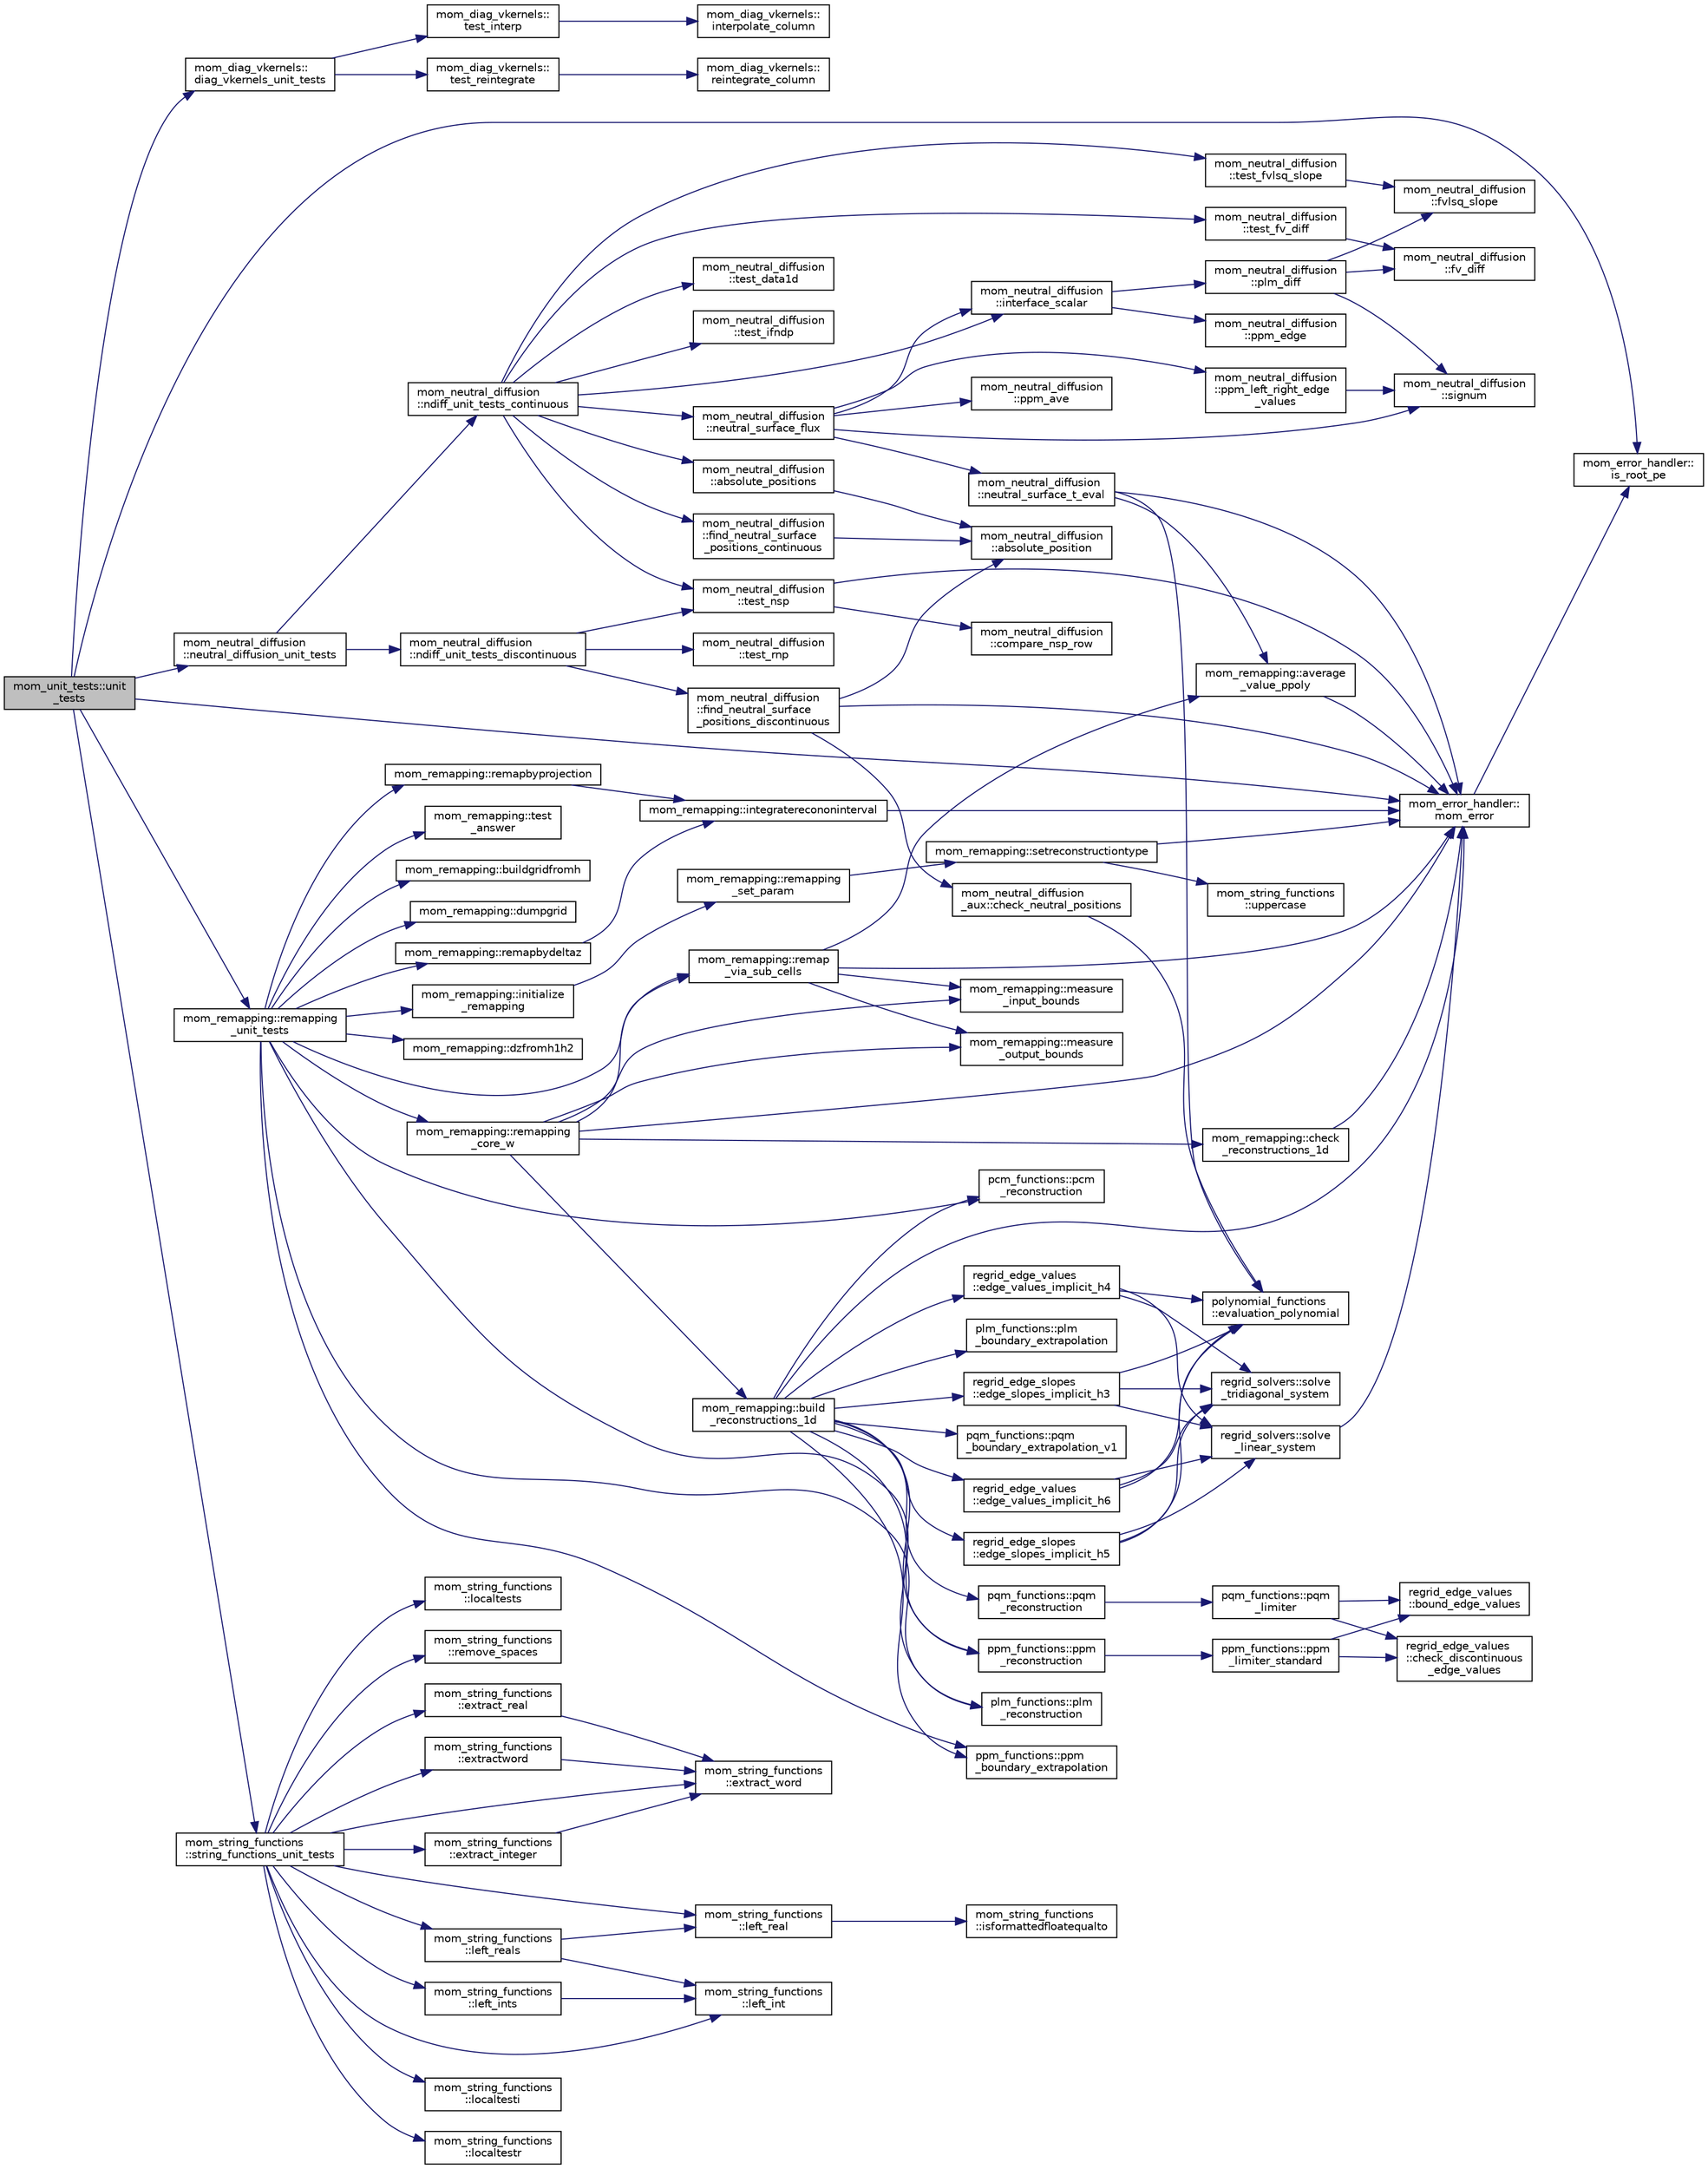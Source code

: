digraph "mom_unit_tests::unit_tests"
{
 // INTERACTIVE_SVG=YES
 // LATEX_PDF_SIZE
  edge [fontname="Helvetica",fontsize="10",labelfontname="Helvetica",labelfontsize="10"];
  node [fontname="Helvetica",fontsize="10",shape=record];
  rankdir="LR";
  Node1 [label="mom_unit_tests::unit\l_tests",height=0.2,width=0.4,color="black", fillcolor="grey75", style="filled", fontcolor="black",tooltip="Calls unit tests for other modules. Note that if a unit test returns true, a FATAL error is triggered..."];
  Node1 -> Node2 [color="midnightblue",fontsize="10",style="solid",fontname="Helvetica"];
  Node2 [label="mom_diag_vkernels::\ldiag_vkernels_unit_tests",height=0.2,width=0.4,color="black", fillcolor="white", style="filled",URL="$namespacemom__diag__vkernels.html#a6001aaa22610f7fd690106fc737775dd",tooltip="Returns true if any unit tests for module MOM_diag_vkernels fail."];
  Node2 -> Node3 [color="midnightblue",fontsize="10",style="solid",fontname="Helvetica"];
  Node3 [label="mom_diag_vkernels::\ltest_interp",height=0.2,width=0.4,color="black", fillcolor="white", style="filled",URL="$namespacemom__diag__vkernels.html#abeef457cda28b20c03a89ad402bcd434",tooltip="Returns true if a test of interpolate_column() produces the wrong answer."];
  Node3 -> Node4 [color="midnightblue",fontsize="10",style="solid",fontname="Helvetica"];
  Node4 [label="mom_diag_vkernels::\linterpolate_column",height=0.2,width=0.4,color="black", fillcolor="white", style="filled",URL="$namespacemom__diag__vkernels.html#a4f42f472a725a147f8d97a68b2028c5b",tooltip="Linearly interpolate interface data, u_src, from grid h_src to a grid h_dest."];
  Node2 -> Node5 [color="midnightblue",fontsize="10",style="solid",fontname="Helvetica"];
  Node5 [label="mom_diag_vkernels::\ltest_reintegrate",height=0.2,width=0.4,color="black", fillcolor="white", style="filled",URL="$namespacemom__diag__vkernels.html#aac7aad5875fcf17273b211c90ac0cbee",tooltip="Returns true if a test of reintegrate_column() produces the wrong answer."];
  Node5 -> Node6 [color="midnightblue",fontsize="10",style="solid",fontname="Helvetica"];
  Node6 [label="mom_diag_vkernels::\lreintegrate_column",height=0.2,width=0.4,color="black", fillcolor="white", style="filled",URL="$namespacemom__diag__vkernels.html#a89369e4bf4b7795f6e384762d11f0d23",tooltip="Conservatively calculate integrated data, uh_dest, on grid h_dest, from layer-integrated data,..."];
  Node1 -> Node7 [color="midnightblue",fontsize="10",style="solid",fontname="Helvetica"];
  Node7 [label="mom_error_handler::\lis_root_pe",height=0.2,width=0.4,color="black", fillcolor="white", style="filled",URL="$namespacemom__error__handler.html#ad5f00a53059c72fe2332d1436c80ca71",tooltip="This returns .true. if the current PE is the root PE."];
  Node1 -> Node8 [color="midnightblue",fontsize="10",style="solid",fontname="Helvetica"];
  Node8 [label="mom_error_handler::\lmom_error",height=0.2,width=0.4,color="black", fillcolor="white", style="filled",URL="$namespacemom__error__handler.html#a460cfb79a06c29fc249952c2a3710d67",tooltip="This provides a convenient interface for writing an mpp_error message with run-time filter based on a..."];
  Node8 -> Node7 [color="midnightblue",fontsize="10",style="solid",fontname="Helvetica"];
  Node1 -> Node9 [color="midnightblue",fontsize="10",style="solid",fontname="Helvetica"];
  Node9 [label="mom_neutral_diffusion\l::neutral_diffusion_unit_tests",height=0.2,width=0.4,color="black", fillcolor="white", style="filled",URL="$namespacemom__neutral__diffusion.html#a6f91c93a6363fb39395796420f25fad2",tooltip="Returns true if unit tests of neutral_diffusion functions fail. Otherwise returns false."];
  Node9 -> Node10 [color="midnightblue",fontsize="10",style="solid",fontname="Helvetica"];
  Node10 [label="mom_neutral_diffusion\l::ndiff_unit_tests_continuous",height=0.2,width=0.4,color="black", fillcolor="white", style="filled",URL="$namespacemom__neutral__diffusion.html#a9aaf0988f76c9992d8f1db48ce23bf34",tooltip="Returns true if unit tests of neutral_diffusion functions fail. Otherwise returns false."];
  Node10 -> Node11 [color="midnightblue",fontsize="10",style="solid",fontname="Helvetica"];
  Node11 [label="mom_neutral_diffusion\l::absolute_positions",height=0.2,width=0.4,color="black", fillcolor="white", style="filled",URL="$namespacemom__neutral__diffusion.html#a515d1738f61e410218b0c268c37807b3",tooltip="Converts non-dimensional positions within layers to absolute positions (for debugging)"];
  Node11 -> Node12 [color="midnightblue",fontsize="10",style="solid",fontname="Helvetica"];
  Node12 [label="mom_neutral_diffusion\l::absolute_position",height=0.2,width=0.4,color="black", fillcolor="white", style="filled",URL="$namespacemom__neutral__diffusion.html#a16279fc70f169ee1011030e7afecdd4e",tooltip="Converts non-dimensional position within a layer to absolute position (for debugging)"];
  Node10 -> Node13 [color="midnightblue",fontsize="10",style="solid",fontname="Helvetica"];
  Node13 [label="mom_neutral_diffusion\l::find_neutral_surface\l_positions_continuous",height=0.2,width=0.4,color="black", fillcolor="white", style="filled",URL="$namespacemom__neutral__diffusion.html#adbfb2931c54ef172f393756a61445530",tooltip="Returns positions within left/right columns of combined interfaces using continuous reconstructions o..."];
  Node13 -> Node12 [color="midnightblue",fontsize="10",style="solid",fontname="Helvetica"];
  Node10 -> Node14 [color="midnightblue",fontsize="10",style="solid",fontname="Helvetica"];
  Node14 [label="mom_neutral_diffusion\l::interface_scalar",height=0.2,width=0.4,color="black", fillcolor="white", style="filled",URL="$namespacemom__neutral__diffusion.html#aec9b89b6a5ddc81f102309b964a0b969",tooltip="Returns interface scalar, Si, for a column of layer values, S."];
  Node14 -> Node15 [color="midnightblue",fontsize="10",style="solid",fontname="Helvetica"];
  Node15 [label="mom_neutral_diffusion\l::plm_diff",height=0.2,width=0.4,color="black", fillcolor="white", style="filled",URL="$namespacemom__neutral__diffusion.html#ac211ae488cb6e3c6685df85d24ecd0dd",tooltip="Returns PLM slopes for a column where the slopes are the difference in value across each cell...."];
  Node15 -> Node16 [color="midnightblue",fontsize="10",style="solid",fontname="Helvetica"];
  Node16 [label="mom_neutral_diffusion\l::fv_diff",height=0.2,width=0.4,color="black", fillcolor="white", style="filled",URL="$namespacemom__neutral__diffusion.html#a1c5ac28d7c54581cdd872fe58ef0b204",tooltip="Returns the cell-centered second-order finite volume (unlimited PLM) slope using three consecutive ce..."];
  Node15 -> Node17 [color="midnightblue",fontsize="10",style="solid",fontname="Helvetica"];
  Node17 [label="mom_neutral_diffusion\l::fvlsq_slope",height=0.2,width=0.4,color="black", fillcolor="white", style="filled",URL="$namespacemom__neutral__diffusion.html#a6ed3814088af470ad6fc4a3a80926fd7",tooltip="Returns the cell-centered second-order weighted least squares slope using three consecutive cell widt..."];
  Node15 -> Node18 [color="midnightblue",fontsize="10",style="solid",fontname="Helvetica"];
  Node18 [label="mom_neutral_diffusion\l::signum",height=0.2,width=0.4,color="black", fillcolor="white", style="filled",URL="$namespacemom__neutral__diffusion.html#a118ace85483009d5b7a1841e3c745499",tooltip="A true signum function that returns either -abs(a), when x<0; or abs(a) when x>0; or 0 when x=0."];
  Node14 -> Node19 [color="midnightblue",fontsize="10",style="solid",fontname="Helvetica"];
  Node19 [label="mom_neutral_diffusion\l::ppm_edge",height=0.2,width=0.4,color="black", fillcolor="white", style="filled",URL="$namespacemom__neutral__diffusion.html#ae931a15b9ab6a7672b005eb5fe382219",tooltip="Returns the PPM quasi-fourth order edge value at k+1/2 following equation 1.6 in Colella & Woodward,..."];
  Node10 -> Node20 [color="midnightblue",fontsize="10",style="solid",fontname="Helvetica"];
  Node20 [label="mom_neutral_diffusion\l::neutral_surface_flux",height=0.2,width=0.4,color="black", fillcolor="white", style="filled",URL="$namespacemom__neutral__diffusion.html#aa394289328ee392cdb17000fb6fa90e8",tooltip="Returns a single column of neutral diffusion fluxes of a tracer."];
  Node20 -> Node14 [color="midnightblue",fontsize="10",style="solid",fontname="Helvetica"];
  Node20 -> Node21 [color="midnightblue",fontsize="10",style="solid",fontname="Helvetica"];
  Node21 [label="mom_neutral_diffusion\l::neutral_surface_t_eval",height=0.2,width=0.4,color="black", fillcolor="white", style="filled",URL="$namespacemom__neutral__diffusion.html#a005d759280cfcb84cafa23a984ffc818",tooltip="Evaluate various parts of the reconstructions to calculate gradient-based flux limter."];
  Node21 -> Node22 [color="midnightblue",fontsize="10",style="solid",fontname="Helvetica"];
  Node22 [label="mom_remapping::average\l_value_ppoly",height=0.2,width=0.4,color="black", fillcolor="white", style="filled",URL="$namespacemom__remapping.html#a89dde73fbc6eec035c8dabc225a9c210",tooltip="Returns the average value of a reconstruction within a single source cell, i0, between the non-dimens..."];
  Node22 -> Node8 [color="midnightblue",fontsize="10",style="solid",fontname="Helvetica"];
  Node21 -> Node23 [color="midnightblue",fontsize="10",style="solid",fontname="Helvetica"];
  Node23 [label="polynomial_functions\l::evaluation_polynomial",height=0.2,width=0.4,color="black", fillcolor="white", style="filled",URL="$namespacepolynomial__functions.html#adb2b5d18db527314545e8e21638a2872",tooltip="Pointwise evaluation of a polynomial at x."];
  Node21 -> Node8 [color="midnightblue",fontsize="10",style="solid",fontname="Helvetica"];
  Node20 -> Node24 [color="midnightblue",fontsize="10",style="solid",fontname="Helvetica"];
  Node24 [label="mom_neutral_diffusion\l::ppm_ave",height=0.2,width=0.4,color="black", fillcolor="white", style="filled",URL="$namespacemom__neutral__diffusion.html#a6931d9a07d09aa5d76d5abd2e47a54df",tooltip="Returns the average of a PPM reconstruction between two fractional positions."];
  Node20 -> Node25 [color="midnightblue",fontsize="10",style="solid",fontname="Helvetica"];
  Node25 [label="mom_neutral_diffusion\l::ppm_left_right_edge\l_values",height=0.2,width=0.4,color="black", fillcolor="white", style="filled",URL="$namespacemom__neutral__diffusion.html#a9b380e21dcc9c53efcec4712228b931f",tooltip="Discontinuous PPM reconstructions of the left/right edge values within a cell."];
  Node25 -> Node18 [color="midnightblue",fontsize="10",style="solid",fontname="Helvetica"];
  Node20 -> Node18 [color="midnightblue",fontsize="10",style="solid",fontname="Helvetica"];
  Node10 -> Node26 [color="midnightblue",fontsize="10",style="solid",fontname="Helvetica"];
  Node26 [label="mom_neutral_diffusion\l::test_data1d",height=0.2,width=0.4,color="black", fillcolor="white", style="filled",URL="$namespacemom__neutral__diffusion.html#a2870eae4b580e548577943e34321b8f0",tooltip="Returns true if comparison of Po and Ptrue fails, and conditionally writes results to stream."];
  Node10 -> Node27 [color="midnightblue",fontsize="10",style="solid",fontname="Helvetica"];
  Node27 [label="mom_neutral_diffusion\l::test_fv_diff",height=0.2,width=0.4,color="black", fillcolor="white", style="filled",URL="$namespacemom__neutral__diffusion.html#ac51219df490c739774d70d9958bae047",tooltip="Returns true if a test of fv_diff() fails, and conditionally writes results to stream."];
  Node27 -> Node16 [color="midnightblue",fontsize="10",style="solid",fontname="Helvetica"];
  Node10 -> Node28 [color="midnightblue",fontsize="10",style="solid",fontname="Helvetica"];
  Node28 [label="mom_neutral_diffusion\l::test_fvlsq_slope",height=0.2,width=0.4,color="black", fillcolor="white", style="filled",URL="$namespacemom__neutral__diffusion.html#ad964ab49cd5901b79dc32f2367d24aed",tooltip="Returns true if a test of fvlsq_slope() fails, and conditionally writes results to stream."];
  Node28 -> Node17 [color="midnightblue",fontsize="10",style="solid",fontname="Helvetica"];
  Node10 -> Node29 [color="midnightblue",fontsize="10",style="solid",fontname="Helvetica"];
  Node29 [label="mom_neutral_diffusion\l::test_ifndp",height=0.2,width=0.4,color="black", fillcolor="white", style="filled",URL="$namespacemom__neutral__diffusion.html#a1a21234946c77d1e4ed852a4173503f1",tooltip="Returns true if a test of interpolate_for_nondim_position() fails, and conditionally writes results t..."];
  Node10 -> Node30 [color="midnightblue",fontsize="10",style="solid",fontname="Helvetica"];
  Node30 [label="mom_neutral_diffusion\l::test_nsp",height=0.2,width=0.4,color="black", fillcolor="white", style="filled",URL="$namespacemom__neutral__diffusion.html#ab5eaa2002c1f6405f5037645bbca3101",tooltip="Returns true if output of find_neutral_surface_positions() does not match correct values,..."];
  Node30 -> Node31 [color="midnightblue",fontsize="10",style="solid",fontname="Helvetica"];
  Node31 [label="mom_neutral_diffusion\l::compare_nsp_row",height=0.2,width=0.4,color="black", fillcolor="white", style="filled",URL="$namespacemom__neutral__diffusion.html#a5725b17791c79900343532931ac04503",tooltip="Compares a single row, k, of output from find_neutral_surface_positions()"];
  Node30 -> Node8 [color="midnightblue",fontsize="10",style="solid",fontname="Helvetica"];
  Node9 -> Node32 [color="midnightblue",fontsize="10",style="solid",fontname="Helvetica"];
  Node32 [label="mom_neutral_diffusion\l::ndiff_unit_tests_discontinuous",height=0.2,width=0.4,color="black", fillcolor="white", style="filled",URL="$namespacemom__neutral__diffusion.html#aa44f980bb24df5dc71913b32892b2f71",tooltip=" "];
  Node32 -> Node33 [color="midnightblue",fontsize="10",style="solid",fontname="Helvetica"];
  Node33 [label="mom_neutral_diffusion\l::find_neutral_surface\l_positions_discontinuous",height=0.2,width=0.4,color="black", fillcolor="white", style="filled",URL="$namespacemom__neutral__diffusion.html#a6fa2155b5a489dc1c3d057a7da11ded2",tooltip="Higher order version of find_neutral_surface_positions. Returns positions within left/right columns o..."];
  Node33 -> Node12 [color="midnightblue",fontsize="10",style="solid",fontname="Helvetica"];
  Node33 -> Node34 [color="midnightblue",fontsize="10",style="solid",fontname="Helvetica"];
  Node34 [label="mom_neutral_diffusion\l_aux::check_neutral_positions",height=0.2,width=0.4,color="black", fillcolor="white", style="filled",URL="$namespacemom__neutral__diffusion__aux.html#ab045ee040863fd32f5e7858cbaeae938",tooltip=" "];
  Node34 -> Node23 [color="midnightblue",fontsize="10",style="solid",fontname="Helvetica"];
  Node33 -> Node8 [color="midnightblue",fontsize="10",style="solid",fontname="Helvetica"];
  Node32 -> Node30 [color="midnightblue",fontsize="10",style="solid",fontname="Helvetica"];
  Node32 -> Node35 [color="midnightblue",fontsize="10",style="solid",fontname="Helvetica"];
  Node35 [label="mom_neutral_diffusion\l::test_rnp",height=0.2,width=0.4,color="black", fillcolor="white", style="filled",URL="$namespacemom__neutral__diffusion.html#ab75333897fa8800441d8eddc1720f631",tooltip="Compares output position from refine_nondim_position with an expected value."];
  Node1 -> Node36 [color="midnightblue",fontsize="10",style="solid",fontname="Helvetica"];
  Node36 [label="mom_remapping::remapping\l_unit_tests",height=0.2,width=0.4,color="black", fillcolor="white", style="filled",URL="$namespacemom__remapping.html#a5849f564453d5ed76fb4feffd41eca26",tooltip="Runs unit tests on remapping functions. Should only be called from a single/root thread Returns True ..."];
  Node36 -> Node37 [color="midnightblue",fontsize="10",style="solid",fontname="Helvetica"];
  Node37 [label="mom_remapping::buildgridfromh",height=0.2,width=0.4,color="black", fillcolor="white", style="filled",URL="$namespacemom__remapping.html#a80ed96a40bd7320cfe4213e1550365f0",tooltip="Calculate edge coordinate x from cell width h."];
  Node36 -> Node38 [color="midnightblue",fontsize="10",style="solid",fontname="Helvetica"];
  Node38 [label="mom_remapping::dumpgrid",height=0.2,width=0.4,color="black", fillcolor="white", style="filled",URL="$namespacemom__remapping.html#ad1246e94fd3b411c2ea8ba675a52874b",tooltip="Convenience function for printing grid to screen."];
  Node36 -> Node39 [color="midnightblue",fontsize="10",style="solid",fontname="Helvetica"];
  Node39 [label="mom_remapping::dzfromh1h2",height=0.2,width=0.4,color="black", fillcolor="white", style="filled",URL="$namespacemom__remapping.html#a494289c324db2496816f2687f4ceea76",tooltip="Calculates the change in interface positions based on h1 and h2."];
  Node36 -> Node40 [color="midnightblue",fontsize="10",style="solid",fontname="Helvetica"];
  Node40 [label="mom_remapping::initialize\l_remapping",height=0.2,width=0.4,color="black", fillcolor="white", style="filled",URL="$namespacemom__remapping.html#a6847e0c44ccb54fb72587677f90d95b6",tooltip="Constructor for remapping control structure."];
  Node40 -> Node41 [color="midnightblue",fontsize="10",style="solid",fontname="Helvetica"];
  Node41 [label="mom_remapping::remapping\l_set_param",height=0.2,width=0.4,color="black", fillcolor="white", style="filled",URL="$namespacemom__remapping.html#a9e811f89c505a4416ea0eec315769801",tooltip="Set parameters within remapping object."];
  Node41 -> Node42 [color="midnightblue",fontsize="10",style="solid",fontname="Helvetica"];
  Node42 [label="mom_remapping::setreconstructiontype",height=0.2,width=0.4,color="black", fillcolor="white", style="filled",URL="$namespacemom__remapping.html#a41a89ac62578250500b7a450d5fdfae7",tooltip="Changes the method of reconstruction Use this routine to parse a string parameter specifying the reco..."];
  Node42 -> Node8 [color="midnightblue",fontsize="10",style="solid",fontname="Helvetica"];
  Node42 -> Node43 [color="midnightblue",fontsize="10",style="solid",fontname="Helvetica"];
  Node43 [label="mom_string_functions\l::uppercase",height=0.2,width=0.4,color="black", fillcolor="white", style="filled",URL="$namespacemom__string__functions.html#aca148baf726de2f028b7e7baad3c85d4",tooltip="Return a string in which all uppercase letters have been replaced by their lowercase counterparts."];
  Node36 -> Node44 [color="midnightblue",fontsize="10",style="solid",fontname="Helvetica"];
  Node44 [label="pcm_functions::pcm\l_reconstruction",height=0.2,width=0.4,color="black", fillcolor="white", style="filled",URL="$namespacepcm__functions.html#acdb73aa523daabff83b15ce04492d70a",tooltip="Reconstruction by constant polynomials within each cell. There is nothing to do but this routine is p..."];
  Node36 -> Node45 [color="midnightblue",fontsize="10",style="solid",fontname="Helvetica"];
  Node45 [label="plm_functions::plm\l_reconstruction",height=0.2,width=0.4,color="black", fillcolor="white", style="filled",URL="$namespaceplm__functions.html#afc5335533d6ae9896bf0d869fa5a25e9",tooltip="Reconstruction by linear polynomials within each cell."];
  Node36 -> Node46 [color="midnightblue",fontsize="10",style="solid",fontname="Helvetica"];
  Node46 [label="ppm_functions::ppm\l_boundary_extrapolation",height=0.2,width=0.4,color="black", fillcolor="white", style="filled",URL="$namespaceppm__functions.html#a47eb8faecb5e25f3939cffa57f9b7cff",tooltip="Reconstruction by parabolas within boundary cells."];
  Node36 -> Node47 [color="midnightblue",fontsize="10",style="solid",fontname="Helvetica"];
  Node47 [label="ppm_functions::ppm\l_reconstruction",height=0.2,width=0.4,color="black", fillcolor="white", style="filled",URL="$namespaceppm__functions.html#a23d5e557ad48883c77429ee9bff8b052",tooltip="Builds quadratic polynomials coefficients from cell mean and edge values."];
  Node47 -> Node48 [color="midnightblue",fontsize="10",style="solid",fontname="Helvetica"];
  Node48 [label="ppm_functions::ppm\l_limiter_standard",height=0.2,width=0.4,color="black", fillcolor="white", style="filled",URL="$namespaceppm__functions.html#a10ee2c234d48b1d9375bcd7deee7be0c",tooltip="Adjusts edge values using the standard PPM limiter (Colella & Woodward, JCP 1984) after first checkin..."];
  Node48 -> Node49 [color="midnightblue",fontsize="10",style="solid",fontname="Helvetica"];
  Node49 [label="regrid_edge_values\l::bound_edge_values",height=0.2,width=0.4,color="black", fillcolor="white", style="filled",URL="$namespaceregrid__edge__values.html#aa3c7ea104f554d508b69efd860fc6b10",tooltip="Bound edge values by neighboring cell averages."];
  Node48 -> Node50 [color="midnightblue",fontsize="10",style="solid",fontname="Helvetica"];
  Node50 [label="regrid_edge_values\l::check_discontinuous\l_edge_values",height=0.2,width=0.4,color="black", fillcolor="white", style="filled",URL="$namespaceregrid__edge__values.html#a4a496536a77bef8467c441731619761d",tooltip="Check discontinuous edge values and replace them with their average if not monotonic."];
  Node36 -> Node51 [color="midnightblue",fontsize="10",style="solid",fontname="Helvetica"];
  Node51 [label="mom_remapping::remap\l_via_sub_cells",height=0.2,width=0.4,color="black", fillcolor="white", style="filled",URL="$namespacemom__remapping.html#ab933069898cb9de16ec60f175185762e",tooltip="Remaps column of n0 values u0 on grid h0 to grid h1 with n1 cells by calculating the n0+n1+1 sub-inte..."];
  Node51 -> Node22 [color="midnightblue",fontsize="10",style="solid",fontname="Helvetica"];
  Node51 -> Node52 [color="midnightblue",fontsize="10",style="solid",fontname="Helvetica"];
  Node52 [label="mom_remapping::measure\l_input_bounds",height=0.2,width=0.4,color="black", fillcolor="white", style="filled",URL="$namespacemom__remapping.html#afe0efe65edb680f96fc5efe3d29a9217",tooltip="Measure totals and bounds on source grid."];
  Node51 -> Node53 [color="midnightblue",fontsize="10",style="solid",fontname="Helvetica"];
  Node53 [label="mom_remapping::measure\l_output_bounds",height=0.2,width=0.4,color="black", fillcolor="white", style="filled",URL="$namespacemom__remapping.html#a5453aeefe69feaff159b67f3a4bd2366",tooltip="Measure totals and bounds on destination grid."];
  Node51 -> Node8 [color="midnightblue",fontsize="10",style="solid",fontname="Helvetica"];
  Node36 -> Node54 [color="midnightblue",fontsize="10",style="solid",fontname="Helvetica"];
  Node54 [label="mom_remapping::remapbydeltaz",height=0.2,width=0.4,color="black", fillcolor="white", style="filled",URL="$namespacemom__remapping.html#ad41da2080e01eaed0b189079801b3c9b",tooltip="Remaps column of values u0 on grid h0 to implied grid h1 where the interfaces of h1 differ from those..."];
  Node54 -> Node55 [color="midnightblue",fontsize="10",style="solid",fontname="Helvetica"];
  Node55 [label="mom_remapping::integraterecononinterval",height=0.2,width=0.4,color="black", fillcolor="white", style="filled",URL="$namespacemom__remapping.html#a98e87df5ab2fcf8483894f95c4fde672",tooltip="Integrate the reconstructed column profile over a single cell."];
  Node55 -> Node8 [color="midnightblue",fontsize="10",style="solid",fontname="Helvetica"];
  Node36 -> Node56 [color="midnightblue",fontsize="10",style="solid",fontname="Helvetica"];
  Node56 [label="mom_remapping::remapbyprojection",height=0.2,width=0.4,color="black", fillcolor="white", style="filled",URL="$namespacemom__remapping.html#add104225e8ea85f4e6a324da6be3dba2",tooltip="Remaps column of values u0 on grid h0 to grid h1 by integrating over the projection of each h1 cell o..."];
  Node56 -> Node55 [color="midnightblue",fontsize="10",style="solid",fontname="Helvetica"];
  Node36 -> Node57 [color="midnightblue",fontsize="10",style="solid",fontname="Helvetica"];
  Node57 [label="mom_remapping::remapping\l_core_w",height=0.2,width=0.4,color="black", fillcolor="white", style="filled",URL="$namespacemom__remapping.html#a38bd02a8643f4a984bc3985f34106d9a",tooltip="Remaps column of values u0 on grid h0 to implied grid h1 where the interfaces of h1 differ from those..."];
  Node57 -> Node58 [color="midnightblue",fontsize="10",style="solid",fontname="Helvetica"];
  Node58 [label="mom_remapping::build\l_reconstructions_1d",height=0.2,width=0.4,color="black", fillcolor="white", style="filled",URL="$namespacemom__remapping.html#a5bb0006054c9fa4522783aa3f1f500d5",tooltip="Creates polynomial reconstructions of u0 on the source grid h0."];
  Node58 -> Node59 [color="midnightblue",fontsize="10",style="solid",fontname="Helvetica"];
  Node59 [label="regrid_edge_slopes\l::edge_slopes_implicit_h3",height=0.2,width=0.4,color="black", fillcolor="white", style="filled",URL="$namespaceregrid__edge__slopes.html#a6996158dd53ef77642a39638c49be870",tooltip="Compute ih4 edge slopes (implicit third order accurate) in the same units as h."];
  Node59 -> Node23 [color="midnightblue",fontsize="10",style="solid",fontname="Helvetica"];
  Node59 -> Node60 [color="midnightblue",fontsize="10",style="solid",fontname="Helvetica"];
  Node60 [label="regrid_solvers::solve\l_linear_system",height=0.2,width=0.4,color="black", fillcolor="white", style="filled",URL="$namespaceregrid__solvers.html#a8130a338b59de62b00f68da4204568ad",tooltip="Solve the linear system AX = B by Gaussian elimination."];
  Node60 -> Node8 [color="midnightblue",fontsize="10",style="solid",fontname="Helvetica"];
  Node59 -> Node61 [color="midnightblue",fontsize="10",style="solid",fontname="Helvetica"];
  Node61 [label="regrid_solvers::solve\l_tridiagonal_system",height=0.2,width=0.4,color="black", fillcolor="white", style="filled",URL="$namespaceregrid__solvers.html#a0d5c3cff8f31429b0a2c6d267e8b345d",tooltip="Solve the tridiagonal system AX = B."];
  Node58 -> Node62 [color="midnightblue",fontsize="10",style="solid",fontname="Helvetica"];
  Node62 [label="regrid_edge_slopes\l::edge_slopes_implicit_h5",height=0.2,width=0.4,color="black", fillcolor="white", style="filled",URL="$namespaceregrid__edge__slopes.html#a8857628ba4234d17cc8a596515f80aa9",tooltip="Compute ih5 edge values (implicit fifth order accurate)"];
  Node62 -> Node23 [color="midnightblue",fontsize="10",style="solid",fontname="Helvetica"];
  Node62 -> Node60 [color="midnightblue",fontsize="10",style="solid",fontname="Helvetica"];
  Node62 -> Node61 [color="midnightblue",fontsize="10",style="solid",fontname="Helvetica"];
  Node58 -> Node63 [color="midnightblue",fontsize="10",style="solid",fontname="Helvetica"];
  Node63 [label="regrid_edge_values\l::edge_values_implicit_h4",height=0.2,width=0.4,color="black", fillcolor="white", style="filled",URL="$namespaceregrid__edge__values.html#abc05850b69a03244cd7e04e74c48ac92",tooltip="Compute ih4 edge values (implicit fourth order accurate) in the same units as h."];
  Node63 -> Node23 [color="midnightblue",fontsize="10",style="solid",fontname="Helvetica"];
  Node63 -> Node60 [color="midnightblue",fontsize="10",style="solid",fontname="Helvetica"];
  Node63 -> Node61 [color="midnightblue",fontsize="10",style="solid",fontname="Helvetica"];
  Node58 -> Node64 [color="midnightblue",fontsize="10",style="solid",fontname="Helvetica"];
  Node64 [label="regrid_edge_values\l::edge_values_implicit_h6",height=0.2,width=0.4,color="black", fillcolor="white", style="filled",URL="$namespaceregrid__edge__values.html#ac0bb9fda830d4c93dbebbce14315c222",tooltip="Compute ih6 edge values (implicit sixth order accurate) in the same units as h."];
  Node64 -> Node23 [color="midnightblue",fontsize="10",style="solid",fontname="Helvetica"];
  Node64 -> Node60 [color="midnightblue",fontsize="10",style="solid",fontname="Helvetica"];
  Node64 -> Node61 [color="midnightblue",fontsize="10",style="solid",fontname="Helvetica"];
  Node58 -> Node8 [color="midnightblue",fontsize="10",style="solid",fontname="Helvetica"];
  Node58 -> Node44 [color="midnightblue",fontsize="10",style="solid",fontname="Helvetica"];
  Node58 -> Node65 [color="midnightblue",fontsize="10",style="solid",fontname="Helvetica"];
  Node65 [label="plm_functions::plm\l_boundary_extrapolation",height=0.2,width=0.4,color="black", fillcolor="white", style="filled",URL="$namespaceplm__functions.html#a7e6d6acb77747f967174265a1bf45784",tooltip="Reconstruction by linear polynomials within boundary cells."];
  Node58 -> Node45 [color="midnightblue",fontsize="10",style="solid",fontname="Helvetica"];
  Node58 -> Node46 [color="midnightblue",fontsize="10",style="solid",fontname="Helvetica"];
  Node58 -> Node47 [color="midnightblue",fontsize="10",style="solid",fontname="Helvetica"];
  Node58 -> Node66 [color="midnightblue",fontsize="10",style="solid",fontname="Helvetica"];
  Node66 [label="pqm_functions::pqm\l_boundary_extrapolation_v1",height=0.2,width=0.4,color="black", fillcolor="white", style="filled",URL="$namespacepqm__functions.html#a51d319371a3999ea40a0d2f940094c78",tooltip="Reconstruction by parabolas within boundary cells."];
  Node58 -> Node67 [color="midnightblue",fontsize="10",style="solid",fontname="Helvetica"];
  Node67 [label="pqm_functions::pqm\l_reconstruction",height=0.2,width=0.4,color="black", fillcolor="white", style="filled",URL="$namespacepqm__functions.html#af62ea5a0c20bd2e543d0a7b593e98bb7",tooltip="Reconstruction by quartic polynomials within each cell."];
  Node67 -> Node68 [color="midnightblue",fontsize="10",style="solid",fontname="Helvetica"];
  Node68 [label="pqm_functions::pqm\l_limiter",height=0.2,width=0.4,color="black", fillcolor="white", style="filled",URL="$namespacepqm__functions.html#a676b4ee6f9598507052680013b407f47",tooltip="Limit the piecewise quartic method reconstruction."];
  Node68 -> Node49 [color="midnightblue",fontsize="10",style="solid",fontname="Helvetica"];
  Node68 -> Node50 [color="midnightblue",fontsize="10",style="solid",fontname="Helvetica"];
  Node57 -> Node69 [color="midnightblue",fontsize="10",style="solid",fontname="Helvetica"];
  Node69 [label="mom_remapping::check\l_reconstructions_1d",height=0.2,width=0.4,color="black", fillcolor="white", style="filled",URL="$namespacemom__remapping.html#a1756ab9c7329e586ded97e7270b14d4d",tooltip="Checks that edge values and reconstructions satisfy bounds."];
  Node69 -> Node8 [color="midnightblue",fontsize="10",style="solid",fontname="Helvetica"];
  Node57 -> Node52 [color="midnightblue",fontsize="10",style="solid",fontname="Helvetica"];
  Node57 -> Node53 [color="midnightblue",fontsize="10",style="solid",fontname="Helvetica"];
  Node57 -> Node8 [color="midnightblue",fontsize="10",style="solid",fontname="Helvetica"];
  Node57 -> Node51 [color="midnightblue",fontsize="10",style="solid",fontname="Helvetica"];
  Node36 -> Node70 [color="midnightblue",fontsize="10",style="solid",fontname="Helvetica"];
  Node70 [label="mom_remapping::test\l_answer",height=0.2,width=0.4,color="black", fillcolor="white", style="filled",URL="$namespacemom__remapping.html#ab6d89c8a19f227391a17cf8863826ef7",tooltip="Returns true if any cell of u and u_true are not identical. Returns false otherwise."];
  Node1 -> Node71 [color="midnightblue",fontsize="10",style="solid",fontname="Helvetica"];
  Node71 [label="mom_string_functions\l::string_functions_unit_tests",height=0.2,width=0.4,color="black", fillcolor="white", style="filled",URL="$namespacemom__string__functions.html#a7b7aa802a4da2021801267f6c6f890bf",tooltip="Returns true if a unit test of string_functions fails."];
  Node71 -> Node72 [color="midnightblue",fontsize="10",style="solid",fontname="Helvetica"];
  Node72 [label="mom_string_functions\l::extract_integer",height=0.2,width=0.4,color="black", fillcolor="white", style="filled",URL="$namespacemom__string__functions.html#aae12046c1401f23bd7e038655e30654e",tooltip="Returns the integer corresponding to the nth word in the argument."];
  Node72 -> Node73 [color="midnightblue",fontsize="10",style="solid",fontname="Helvetica"];
  Node73 [label="mom_string_functions\l::extract_word",height=0.2,width=0.4,color="black", fillcolor="white", style="filled",URL="$namespacemom__string__functions.html#aad76dee92b69dab4488da049fe11cdb8",tooltip="Returns the string corresponding to the nth word in the argument or \"\" if the string is not long enou..."];
  Node71 -> Node74 [color="midnightblue",fontsize="10",style="solid",fontname="Helvetica"];
  Node74 [label="mom_string_functions\l::extract_real",height=0.2,width=0.4,color="black", fillcolor="white", style="filled",URL="$namespacemom__string__functions.html#a2f700337c5cf4e70a48bd0663570484e",tooltip="Returns the real corresponding to the nth word in the argument."];
  Node74 -> Node73 [color="midnightblue",fontsize="10",style="solid",fontname="Helvetica"];
  Node71 -> Node73 [color="midnightblue",fontsize="10",style="solid",fontname="Helvetica"];
  Node71 -> Node75 [color="midnightblue",fontsize="10",style="solid",fontname="Helvetica"];
  Node75 [label="mom_string_functions\l::extractword",height=0.2,width=0.4,color="black", fillcolor="white", style="filled",URL="$namespacemom__string__functions.html#a7bfdab6bba33230cc94ed625e95022c9",tooltip="Returns the string corresponding to the nth word in the argument or \"\" if the string is not long enou..."];
  Node75 -> Node73 [color="midnightblue",fontsize="10",style="solid",fontname="Helvetica"];
  Node71 -> Node76 [color="midnightblue",fontsize="10",style="solid",fontname="Helvetica"];
  Node76 [label="mom_string_functions\l::left_int",height=0.2,width=0.4,color="black", fillcolor="white", style="filled",URL="$namespacemom__string__functions.html#ae6b4260129cce257d834cc9b32e847f3",tooltip="Returns a character string of a left-formatted integer e.g. \"123       \" (assumes 19 digit maximum)"];
  Node71 -> Node77 [color="midnightblue",fontsize="10",style="solid",fontname="Helvetica"];
  Node77 [label="mom_string_functions\l::left_ints",height=0.2,width=0.4,color="black", fillcolor="white", style="filled",URL="$namespacemom__string__functions.html#a0db6538cb622d0f20a577b07cb545f2e",tooltip="Returns a character string of a comma-separated, compact formatted, integers e.g. \"1,..."];
  Node77 -> Node76 [color="midnightblue",fontsize="10",style="solid",fontname="Helvetica"];
  Node71 -> Node78 [color="midnightblue",fontsize="10",style="solid",fontname="Helvetica"];
  Node78 [label="mom_string_functions\l::left_real",height=0.2,width=0.4,color="black", fillcolor="white", style="filled",URL="$namespacemom__string__functions.html#ab56b89fb51a387279afc68c85d30dca2",tooltip="Returns a left-justified string with a real formatted like '(G)'."];
  Node78 -> Node79 [color="midnightblue",fontsize="10",style="solid",fontname="Helvetica"];
  Node79 [label="mom_string_functions\l::isformattedfloatequalto",height=0.2,width=0.4,color="black", fillcolor="white", style="filled",URL="$namespacemom__string__functions.html#aec369a6ac0badc1dbd782a1668d2c7c3",tooltip="Returns True if the string can be read/parsed to give the exact value of \"val\"."];
  Node71 -> Node80 [color="midnightblue",fontsize="10",style="solid",fontname="Helvetica"];
  Node80 [label="mom_string_functions\l::left_reals",height=0.2,width=0.4,color="black", fillcolor="white", style="filled",URL="$namespacemom__string__functions.html#a07fa1b92ce5c4c4336bb45c5a89fa548",tooltip="Returns a character string of a comma-separated, compact formatted, reals e.g. \"1...."];
  Node80 -> Node76 [color="midnightblue",fontsize="10",style="solid",fontname="Helvetica"];
  Node80 -> Node78 [color="midnightblue",fontsize="10",style="solid",fontname="Helvetica"];
  Node71 -> Node81 [color="midnightblue",fontsize="10",style="solid",fontname="Helvetica"];
  Node81 [label="mom_string_functions\l::localtesti",height=0.2,width=0.4,color="black", fillcolor="white", style="filled",URL="$namespacemom__string__functions.html#a1ca01e01cf691da9ea4dd5c20ad81770",tooltip="True if i1 is not equal to i2. False otherwise."];
  Node71 -> Node82 [color="midnightblue",fontsize="10",style="solid",fontname="Helvetica"];
  Node82 [label="mom_string_functions\l::localtestr",height=0.2,width=0.4,color="black", fillcolor="white", style="filled",URL="$namespacemom__string__functions.html#a7ed3314f4fae014b9c35c321320063b2",tooltip="True if r1 is not equal to r2. False otherwise."];
  Node71 -> Node83 [color="midnightblue",fontsize="10",style="solid",fontname="Helvetica"];
  Node83 [label="mom_string_functions\l::localtests",height=0.2,width=0.4,color="black", fillcolor="white", style="filled",URL="$namespacemom__string__functions.html#a3f4583fac417ae45e370035ce0eecb04",tooltip="True if str1 does not match str2. False otherwise."];
  Node71 -> Node84 [color="midnightblue",fontsize="10",style="solid",fontname="Helvetica"];
  Node84 [label="mom_string_functions\l::remove_spaces",height=0.2,width=0.4,color="black", fillcolor="white", style="filled",URL="$namespacemom__string__functions.html#a60262e56f544e4613754df43bf50652e",tooltip="Returns string with all spaces removed."];
}
